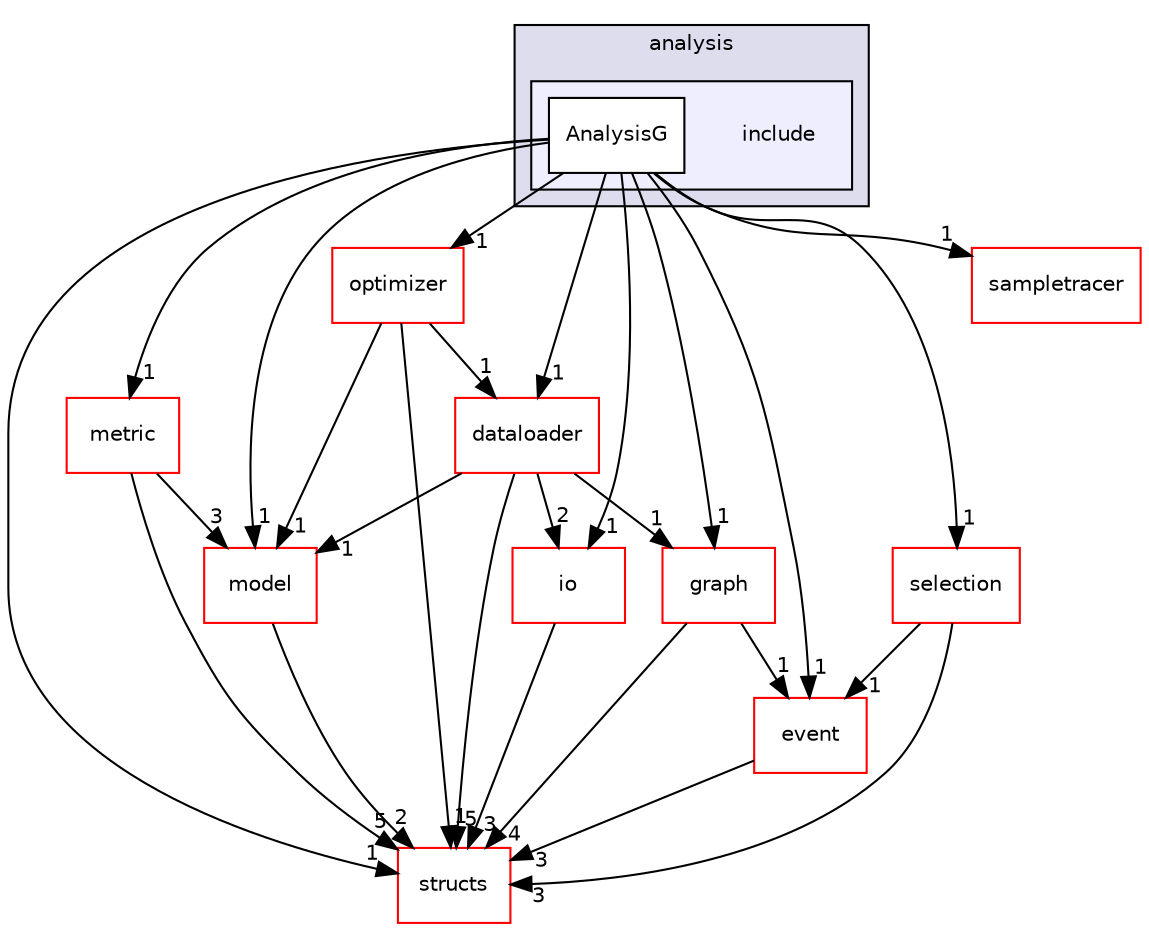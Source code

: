 digraph "include" {
  compound=true
  node [ fontsize="10", fontname="Helvetica"];
  edge [ labelfontsize="10", labelfontname="Helvetica"];
  subgraph clusterdir_464a9e90502f871f23df452ca877dba2 {
    graph [ bgcolor="#ddddee", pencolor="black", label="analysis" fontname="Helvetica", fontsize="10", URL="dir_464a9e90502f871f23df452ca877dba2.html"]
  subgraph clusterdir_ec8876142844dd87c71e566879fa9949 {
    graph [ bgcolor="#eeeeff", pencolor="black", label="" URL="dir_ec8876142844dd87c71e566879fa9949.html"];
    dir_ec8876142844dd87c71e566879fa9949 [shape=plaintext label="include"];
    dir_13fcd38e0d88153f1528dab6218b4c70 [shape=box label="AnalysisG" color="black" fillcolor="white" style="filled" URL="dir_13fcd38e0d88153f1528dab6218b4c70.html"];
  }
  }
  dir_9fd58bbf403f6bebb995a0271eeae5cc [shape=box label="model" fillcolor="white" style="filled" color="red" URL="dir_9fd58bbf403f6bebb995a0271eeae5cc.html"];
  dir_e08616e7bc69b475f2054aae703d02ec [shape=box label="optimizer" fillcolor="white" style="filled" color="red" URL="dir_e08616e7bc69b475f2054aae703d02ec.html"];
  dir_639930e6546076602fdb99daad4d48b4 [shape=box label="structs" fillcolor="white" style="filled" color="red" URL="dir_639930e6546076602fdb99daad4d48b4.html"];
  dir_f23eacd29ab2b1e321b6736265057033 [shape=box label="metric" fillcolor="white" style="filled" color="red" URL="dir_f23eacd29ab2b1e321b6736265057033.html"];
  dir_59dae5a8264374059bc56903f23a94ee [shape=box label="io" fillcolor="white" style="filled" color="red" URL="dir_59dae5a8264374059bc56903f23a94ee.html"];
  dir_4969ff72e1fed5b4b8966b48bec3d706 [shape=box label="graph" fillcolor="white" style="filled" color="red" URL="dir_4969ff72e1fed5b4b8966b48bec3d706.html"];
  dir_fb91096735c52f3a453d1a3e67025085 [shape=box label="event" fillcolor="white" style="filled" color="red" URL="dir_fb91096735c52f3a453d1a3e67025085.html"];
  dir_16443852c62a98071c47f6a3819d55f3 [shape=box label="sampletracer" fillcolor="white" style="filled" color="red" URL="dir_16443852c62a98071c47f6a3819d55f3.html"];
  dir_01cd01df262b9d391c5521e9294e448f [shape=box label="dataloader" fillcolor="white" style="filled" color="red" URL="dir_01cd01df262b9d391c5521e9294e448f.html"];
  dir_c49883265e919209ca31c480d01c9221 [shape=box label="selection" fillcolor="white" style="filled" color="red" URL="dir_c49883265e919209ca31c480d01c9221.html"];
  dir_e08616e7bc69b475f2054aae703d02ec->dir_9fd58bbf403f6bebb995a0271eeae5cc [headlabel="1", labeldistance=1.5 headhref="dir_000177_000165.html"];
  dir_e08616e7bc69b475f2054aae703d02ec->dir_639930e6546076602fdb99daad4d48b4 [headlabel="1", labeldistance=1.5 headhref="dir_000177_000080.html"];
  dir_e08616e7bc69b475f2054aae703d02ec->dir_01cd01df262b9d391c5521e9294e448f [headlabel="1", labeldistance=1.5 headhref="dir_000177_000088.html"];
  dir_9fd58bbf403f6bebb995a0271eeae5cc->dir_639930e6546076602fdb99daad4d48b4 [headlabel="2", labeldistance=1.5 headhref="dir_000165_000080.html"];
  dir_13fcd38e0d88153f1528dab6218b4c70->dir_9fd58bbf403f6bebb995a0271eeae5cc [headlabel="1", labeldistance=1.5 headhref="dir_000077_000165.html"];
  dir_13fcd38e0d88153f1528dab6218b4c70->dir_e08616e7bc69b475f2054aae703d02ec [headlabel="1", labeldistance=1.5 headhref="dir_000077_000177.html"];
  dir_13fcd38e0d88153f1528dab6218b4c70->dir_639930e6546076602fdb99daad4d48b4 [headlabel="1", labeldistance=1.5 headhref="dir_000077_000080.html"];
  dir_13fcd38e0d88153f1528dab6218b4c70->dir_f23eacd29ab2b1e321b6736265057033 [headlabel="1", labeldistance=1.5 headhref="dir_000077_000078.html"];
  dir_13fcd38e0d88153f1528dab6218b4c70->dir_59dae5a8264374059bc56903f23a94ee [headlabel="1", labeldistance=1.5 headhref="dir_000077_000140.html"];
  dir_13fcd38e0d88153f1528dab6218b4c70->dir_4969ff72e1fed5b4b8966b48bec3d706 [headlabel="1", labeldistance=1.5 headhref="dir_000077_000130.html"];
  dir_13fcd38e0d88153f1528dab6218b4c70->dir_fb91096735c52f3a453d1a3e67025085 [headlabel="1", labeldistance=1.5 headhref="dir_000077_000116.html"];
  dir_13fcd38e0d88153f1528dab6218b4c70->dir_16443852c62a98071c47f6a3819d55f3 [headlabel="1", labeldistance=1.5 headhref="dir_000077_000204.html"];
  dir_13fcd38e0d88153f1528dab6218b4c70->dir_01cd01df262b9d391c5521e9294e448f [headlabel="1", labeldistance=1.5 headhref="dir_000077_000088.html"];
  dir_13fcd38e0d88153f1528dab6218b4c70->dir_c49883265e919209ca31c480d01c9221 [headlabel="1", labeldistance=1.5 headhref="dir_000077_000194.html"];
  dir_f23eacd29ab2b1e321b6736265057033->dir_9fd58bbf403f6bebb995a0271eeae5cc [headlabel="3", labeldistance=1.5 headhref="dir_000078_000165.html"];
  dir_f23eacd29ab2b1e321b6736265057033->dir_639930e6546076602fdb99daad4d48b4 [headlabel="5", labeldistance=1.5 headhref="dir_000078_000080.html"];
  dir_59dae5a8264374059bc56903f23a94ee->dir_639930e6546076602fdb99daad4d48b4 [headlabel="3", labeldistance=1.5 headhref="dir_000140_000080.html"];
  dir_4969ff72e1fed5b4b8966b48bec3d706->dir_639930e6546076602fdb99daad4d48b4 [headlabel="4", labeldistance=1.5 headhref="dir_000130_000080.html"];
  dir_4969ff72e1fed5b4b8966b48bec3d706->dir_fb91096735c52f3a453d1a3e67025085 [headlabel="1", labeldistance=1.5 headhref="dir_000130_000116.html"];
  dir_fb91096735c52f3a453d1a3e67025085->dir_639930e6546076602fdb99daad4d48b4 [headlabel="3", labeldistance=1.5 headhref="dir_000116_000080.html"];
  dir_01cd01df262b9d391c5521e9294e448f->dir_9fd58bbf403f6bebb995a0271eeae5cc [headlabel="1", labeldistance=1.5 headhref="dir_000088_000165.html"];
  dir_01cd01df262b9d391c5521e9294e448f->dir_639930e6546076602fdb99daad4d48b4 [headlabel="5", labeldistance=1.5 headhref="dir_000088_000080.html"];
  dir_01cd01df262b9d391c5521e9294e448f->dir_59dae5a8264374059bc56903f23a94ee [headlabel="2", labeldistance=1.5 headhref="dir_000088_000140.html"];
  dir_01cd01df262b9d391c5521e9294e448f->dir_4969ff72e1fed5b4b8966b48bec3d706 [headlabel="1", labeldistance=1.5 headhref="dir_000088_000130.html"];
  dir_c49883265e919209ca31c480d01c9221->dir_639930e6546076602fdb99daad4d48b4 [headlabel="3", labeldistance=1.5 headhref="dir_000194_000080.html"];
  dir_c49883265e919209ca31c480d01c9221->dir_fb91096735c52f3a453d1a3e67025085 [headlabel="1", labeldistance=1.5 headhref="dir_000194_000116.html"];
}

